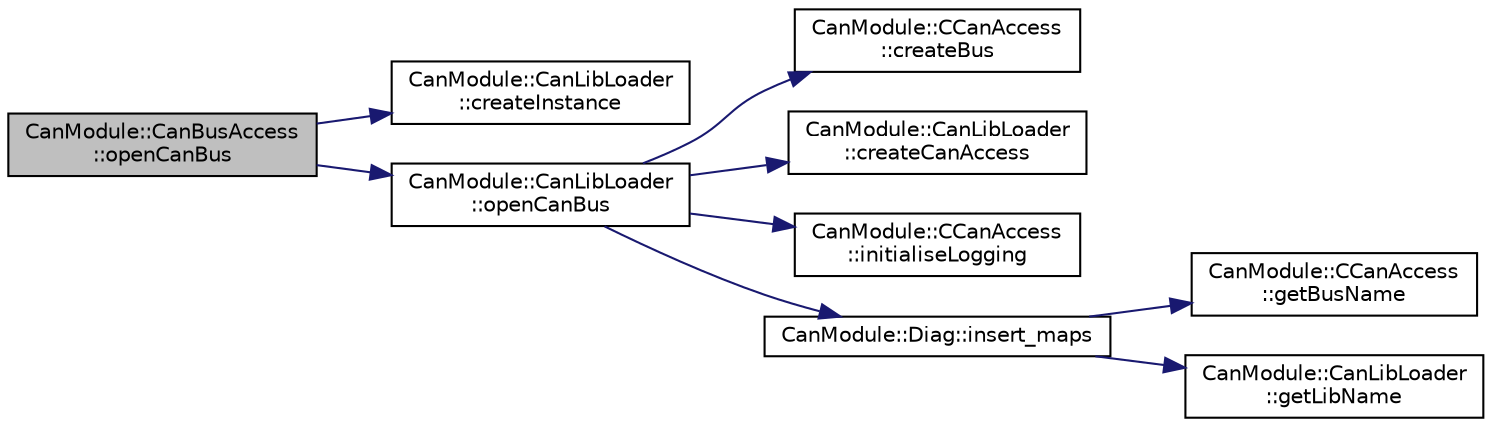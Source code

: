 digraph "CanModule::CanBusAccess::openCanBus"
{
 // LATEX_PDF_SIZE
  edge [fontname="Helvetica",fontsize="10",labelfontname="Helvetica",labelfontsize="10"];
  node [fontname="Helvetica",fontsize="10",shape=record];
  rankdir="LR";
  Node1 [label="CanModule::CanBusAccess\l::openCanBus",height=0.2,width=0.4,color="black", fillcolor="grey75", style="filled", fontcolor="black",tooltip=" "];
  Node1 -> Node2 [color="midnightblue",fontsize="10",style="solid",fontname="Helvetica"];
  Node2 [label="CanModule::CanLibLoader\l::createInstance",height=0.2,width=0.4,color="black", fillcolor="white", style="filled",URL="$classCanModule_1_1CanLibLoader.html#ab22f43105bfc9cab3c0749b83c867352",tooltip=" "];
  Node1 -> Node3 [color="midnightblue",fontsize="10",style="solid",fontname="Helvetica"];
  Node3 [label="CanModule::CanLibLoader\l::openCanBus",height=0.2,width=0.4,color="black", fillcolor="white", style="filled",URL="$classCanModule_1_1CanLibLoader.html#aaac995d89efdcf2b673cbd3e678be55b",tooltip=" "];
  Node3 -> Node4 [color="midnightblue",fontsize="10",style="solid",fontname="Helvetica"];
  Node4 [label="CanModule::CCanAccess\l::createBus",height=0.2,width=0.4,color="black", fillcolor="white", style="filled",URL="$classCanModule_1_1CCanAccess.html#a2ef435a5fb9896dbb70bc0e149fa0549",tooltip=" "];
  Node3 -> Node5 [color="midnightblue",fontsize="10",style="solid",fontname="Helvetica"];
  Node5 [label="CanModule::CanLibLoader\l::createCanAccess",height=0.2,width=0.4,color="black", fillcolor="white", style="filled",URL="$classCanModule_1_1CanLibLoader.html#a69dc0bf543d395f60bb8701339f99e29",tooltip=" "];
  Node3 -> Node6 [color="midnightblue",fontsize="10",style="solid",fontname="Helvetica"];
  Node6 [label="CanModule::CCanAccess\l::initialiseLogging",height=0.2,width=0.4,color="black", fillcolor="white", style="filled",URL="$classCanModule_1_1CCanAccess.html#ab5a430fc27073d92c69659bda261b74d",tooltip=" "];
  Node3 -> Node7 [color="midnightblue",fontsize="10",style="solid",fontname="Helvetica"];
  Node7 [label="CanModule::Diag::insert_maps",height=0.2,width=0.4,color="black", fillcolor="white", style="filled",URL="$classCanModule_1_1Diag.html#addd2c4afbe8b21115f487085f3226e8d",tooltip=" "];
  Node7 -> Node8 [color="midnightblue",fontsize="10",style="solid",fontname="Helvetica"];
  Node8 [label="CanModule::CCanAccess\l::getBusName",height=0.2,width=0.4,color="black", fillcolor="white", style="filled",URL="$classCanModule_1_1CCanAccess.html#ac3f5126ae36d642217425e21696d19ca",tooltip=" "];
  Node7 -> Node9 [color="midnightblue",fontsize="10",style="solid",fontname="Helvetica"];
  Node9 [label="CanModule::CanLibLoader\l::getLibName",height=0.2,width=0.4,color="black", fillcolor="white", style="filled",URL="$classCanModule_1_1CanLibLoader.html#a7b4d0043b9715fce19bca9bb4035df0a",tooltip=" "];
}

